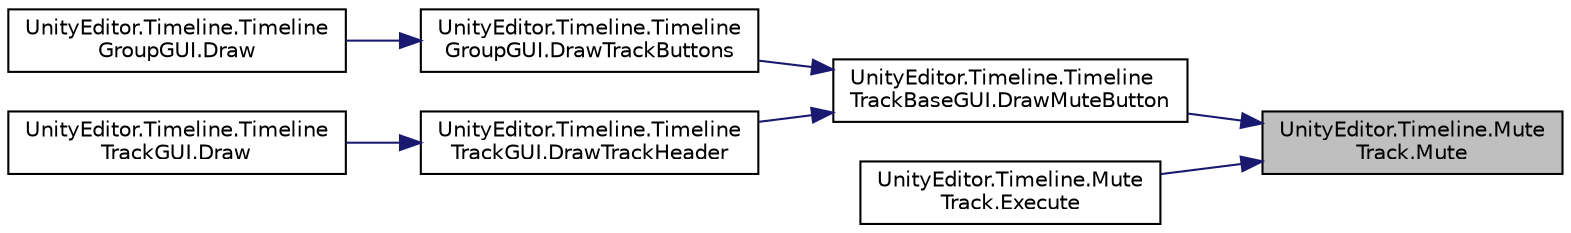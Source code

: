 digraph "UnityEditor.Timeline.MuteTrack.Mute"
{
 // LATEX_PDF_SIZE
  edge [fontname="Helvetica",fontsize="10",labelfontname="Helvetica",labelfontsize="10"];
  node [fontname="Helvetica",fontsize="10",shape=record];
  rankdir="RL";
  Node1 [label="UnityEditor.Timeline.Mute\lTrack.Mute",height=0.2,width=0.4,color="black", fillcolor="grey75", style="filled", fontcolor="black",tooltip=" "];
  Node1 -> Node2 [dir="back",color="midnightblue",fontsize="10",style="solid",fontname="Helvetica"];
  Node2 [label="UnityEditor.Timeline.Timeline\lTrackBaseGUI.DrawMuteButton",height=0.2,width=0.4,color="black", fillcolor="white", style="filled",URL="$class_unity_editor_1_1_timeline_1_1_timeline_track_base_g_u_i.html#a216c859b1650722fd4f86c1abe2fab16",tooltip=" "];
  Node2 -> Node3 [dir="back",color="midnightblue",fontsize="10",style="solid",fontname="Helvetica"];
  Node3 [label="UnityEditor.Timeline.Timeline\lGroupGUI.DrawTrackButtons",height=0.2,width=0.4,color="black", fillcolor="white", style="filled",URL="$class_unity_editor_1_1_timeline_1_1_timeline_group_g_u_i.html#a44602f9f2b76e50f220dba033a078840",tooltip=" "];
  Node3 -> Node4 [dir="back",color="midnightblue",fontsize="10",style="solid",fontname="Helvetica"];
  Node4 [label="UnityEditor.Timeline.Timeline\lGroupGUI.Draw",height=0.2,width=0.4,color="black", fillcolor="white", style="filled",URL="$class_unity_editor_1_1_timeline_1_1_timeline_group_g_u_i.html#a235284ba10703efa5cf4d959153ec2a9",tooltip=" "];
  Node2 -> Node5 [dir="back",color="midnightblue",fontsize="10",style="solid",fontname="Helvetica"];
  Node5 [label="UnityEditor.Timeline.Timeline\lTrackGUI.DrawTrackHeader",height=0.2,width=0.4,color="black", fillcolor="white", style="filled",URL="$class_unity_editor_1_1_timeline_1_1_timeline_track_g_u_i.html#a04b4af56376c3ced95e0a3ae873afdb8",tooltip=" "];
  Node5 -> Node6 [dir="back",color="midnightblue",fontsize="10",style="solid",fontname="Helvetica"];
  Node6 [label="UnityEditor.Timeline.Timeline\lTrackGUI.Draw",height=0.2,width=0.4,color="black", fillcolor="white", style="filled",URL="$class_unity_editor_1_1_timeline_1_1_timeline_track_g_u_i.html#a747cc3a832cf8df23274996439249d9c",tooltip=" "];
  Node1 -> Node7 [dir="back",color="midnightblue",fontsize="10",style="solid",fontname="Helvetica"];
  Node7 [label="UnityEditor.Timeline.Mute\lTrack.Execute",height=0.2,width=0.4,color="black", fillcolor="white", style="filled",URL="$class_unity_editor_1_1_timeline_1_1_mute_track.html#a89119181f0f3b2804fb5b50edb81405e",tooltip=" "];
}
